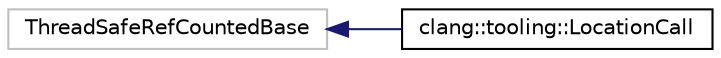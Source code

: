 digraph "Graphical Class Hierarchy"
{
 // LATEX_PDF_SIZE
  bgcolor="transparent";
  edge [fontname="Helvetica",fontsize="10",labelfontname="Helvetica",labelfontsize="10"];
  node [fontname="Helvetica",fontsize="10",shape=record];
  rankdir="LR";
  Node732 [label="ThreadSafeRefCountedBase",height=0.2,width=0.4,color="grey75",tooltip=" "];
  Node732 -> Node0 [dir="back",color="midnightblue",fontsize="10",style="solid",fontname="Helvetica"];
  Node0 [label="clang::tooling::LocationCall",height=0.2,width=0.4,color="black",URL="$classclang_1_1tooling_1_1LocationCall.html",tooltip=" "];
}
